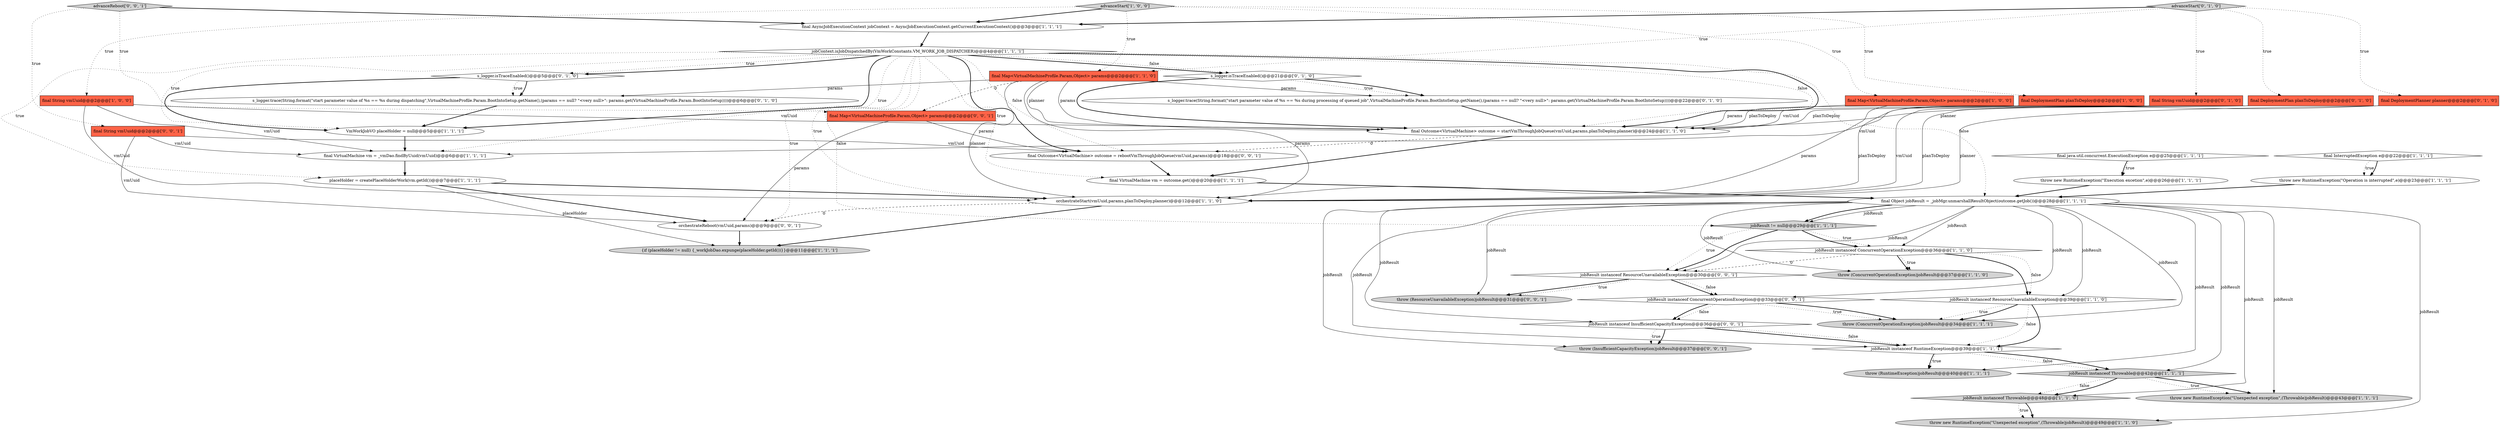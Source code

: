 digraph {
34 [style = filled, label = "s_logger.isTraceEnabled()@@@5@@@['0', '1', '0']", fillcolor = white, shape = diamond image = "AAA1AAABBB2BBB"];
20 [style = filled, label = "jobResult instanceof ConcurrentOperationException@@@36@@@['1', '1', '0']", fillcolor = white, shape = diamond image = "AAA0AAABBB1BBB"];
28 [style = filled, label = "final Object jobResult = _jobMgr.unmarshallResultObject(outcome.getJob())@@@28@@@['1', '1', '1']", fillcolor = white, shape = ellipse image = "AAA0AAABBB1BBB"];
35 [style = filled, label = "s_logger.trace(String.format(\"start parameter value of %s == %s during dispatching\",VirtualMachineProfile.Param.BootIntoSetup.getName(),(params == null? \"<very null>\": params.get(VirtualMachineProfile.Param.BootIntoSetup))))@@@6@@@['0', '1', '0']", fillcolor = white, shape = ellipse image = "AAA1AAABBB2BBB"];
25 [style = filled, label = "throw new RuntimeException(\"Execution excetion\",e)@@@26@@@['1', '1', '1']", fillcolor = white, shape = ellipse image = "AAA0AAABBB1BBB"];
0 [style = filled, label = "final AsyncJobExecutionContext jobContext = AsyncJobExecutionContext.getCurrentExecutionContext()@@@3@@@['1', '1', '1']", fillcolor = white, shape = ellipse image = "AAA0AAABBB1BBB"];
44 [style = filled, label = "jobResult instanceof ConcurrentOperationException@@@33@@@['0', '0', '1']", fillcolor = white, shape = diamond image = "AAA0AAABBB3BBB"];
21 [style = filled, label = "final DeploymentPlan planToDeploy@@@2@@@['1', '0', '0']", fillcolor = tomato, shape = box image = "AAA0AAABBB1BBB"];
16 [style = filled, label = "throw new RuntimeException(\"Unexpected exception\",(Throwable)jobResult)@@@49@@@['1', '1', '0']", fillcolor = lightgray, shape = ellipse image = "AAA0AAABBB1BBB"];
10 [style = filled, label = "VmWorkJobVO placeHolder = null@@@5@@@['1', '1', '1']", fillcolor = white, shape = ellipse image = "AAA0AAABBB1BBB"];
11 [style = filled, label = "final Outcome<VirtualMachine> outcome = startVmThroughJobQueue(vmUuid,params,planToDeploy,planner)@@@24@@@['1', '1', '0']", fillcolor = white, shape = ellipse image = "AAA0AAABBB1BBB"];
22 [style = filled, label = "throw (ConcurrentOperationException)jobResult@@@34@@@['1', '1', '1']", fillcolor = lightgray, shape = ellipse image = "AAA0AAABBB1BBB"];
2 [style = filled, label = "jobResult instanceof Throwable@@@48@@@['1', '1', '0']", fillcolor = lightgray, shape = diamond image = "AAA0AAABBB1BBB"];
5 [style = filled, label = "jobResult instanceof ResourceUnavailableException@@@39@@@['1', '1', '0']", fillcolor = white, shape = diamond image = "AAA0AAABBB1BBB"];
39 [style = filled, label = "final Outcome<VirtualMachine> outcome = rebootVmThroughJobQueue(vmUuid,params)@@@18@@@['0', '0', '1']", fillcolor = white, shape = ellipse image = "AAA0AAABBB3BBB"];
37 [style = filled, label = "s_logger.isTraceEnabled()@@@21@@@['0', '1', '0']", fillcolor = white, shape = diamond image = "AAA1AAABBB2BBB"];
14 [style = filled, label = "final InterruptedException e@@@22@@@['1', '1', '1']", fillcolor = white, shape = diamond image = "AAA0AAABBB1BBB"];
30 [style = filled, label = "final DeploymentPlanner planner@@@2@@@['0', '1', '0']", fillcolor = tomato, shape = box image = "AAA0AAABBB2BBB"];
18 [style = filled, label = "jobResult instanceof RuntimeException@@@39@@@['1', '1', '1']", fillcolor = white, shape = diamond image = "AAA0AAABBB1BBB"];
24 [style = filled, label = "{if (placeHolder != null) {_workJobDao.expunge(placeHolder.getId())}}@@@11@@@['1', '1', '1']", fillcolor = lightgray, shape = ellipse image = "AAA0AAABBB1BBB"];
13 [style = filled, label = "jobResult instanceof Throwable@@@42@@@['1', '1', '1']", fillcolor = lightgray, shape = diamond image = "AAA0AAABBB1BBB"];
38 [style = filled, label = "jobResult instanceof InsufficientCapacityException@@@36@@@['0', '0', '1']", fillcolor = white, shape = diamond image = "AAA0AAABBB3BBB"];
41 [style = filled, label = "jobResult instanceof ResourceUnavailableException@@@30@@@['0', '0', '1']", fillcolor = white, shape = diamond image = "AAA0AAABBB3BBB"];
9 [style = filled, label = "placeHolder = createPlaceHolderWork(vm.getId())@@@7@@@['1', '1', '1']", fillcolor = white, shape = ellipse image = "AAA0AAABBB1BBB"];
46 [style = filled, label = "final Map<VirtualMachineProfile.Param,Object> params@@@2@@@['0', '0', '1']", fillcolor = tomato, shape = box image = "AAA0AAABBB3BBB"];
27 [style = filled, label = "final VirtualMachine vm = outcome.get()@@@20@@@['1', '1', '1']", fillcolor = white, shape = ellipse image = "AAA0AAABBB1BBB"];
43 [style = filled, label = "throw (InsufficientCapacityException)jobResult@@@37@@@['0', '0', '1']", fillcolor = lightgray, shape = ellipse image = "AAA0AAABBB3BBB"];
31 [style = filled, label = "advanceStart['0', '1', '0']", fillcolor = lightgray, shape = diamond image = "AAA0AAABBB2BBB"];
17 [style = filled, label = "final VirtualMachine vm = _vmDao.findByUuid(vmUuid)@@@6@@@['1', '1', '1']", fillcolor = white, shape = ellipse image = "AAA0AAABBB1BBB"];
26 [style = filled, label = "orchestrateStart(vmUuid,params,planToDeploy,planner)@@@12@@@['1', '1', '0']", fillcolor = white, shape = ellipse image = "AAA0AAABBB1BBB"];
6 [style = filled, label = "advanceStart['1', '0', '0']", fillcolor = lightgray, shape = diamond image = "AAA0AAABBB1BBB"];
15 [style = filled, label = "throw (ConcurrentOperationException)jobResult@@@37@@@['1', '1', '0']", fillcolor = lightgray, shape = ellipse image = "AAA0AAABBB1BBB"];
40 [style = filled, label = "orchestrateReboot(vmUuid,params)@@@9@@@['0', '0', '1']", fillcolor = white, shape = ellipse image = "AAA0AAABBB3BBB"];
33 [style = filled, label = "final String vmUuid@@@2@@@['0', '1', '0']", fillcolor = tomato, shape = box image = "AAA0AAABBB2BBB"];
29 [style = filled, label = "jobResult != null@@@29@@@['1', '1', '1']", fillcolor = lightgray, shape = diamond image = "AAA0AAABBB1BBB"];
47 [style = filled, label = "throw (ResourceUnavailableException)jobResult@@@31@@@['0', '0', '1']", fillcolor = lightgray, shape = ellipse image = "AAA0AAABBB3BBB"];
19 [style = filled, label = "final Map<VirtualMachineProfile.Param,Object> params@@@2@@@['1', '0', '0']", fillcolor = tomato, shape = box image = "AAA0AAABBB1BBB"];
3 [style = filled, label = "final java.util.concurrent.ExecutionException e@@@25@@@['1', '1', '1']", fillcolor = white, shape = diamond image = "AAA0AAABBB1BBB"];
23 [style = filled, label = "final Map<VirtualMachineProfile.Param,Object> params@@@2@@@['1', '1', '0']", fillcolor = tomato, shape = box image = "AAA0AAABBB1BBB"];
42 [style = filled, label = "advanceReboot['0', '0', '1']", fillcolor = lightgray, shape = diamond image = "AAA0AAABBB3BBB"];
1 [style = filled, label = "throw new RuntimeException(\"Unexpected exception\",(Throwable)jobResult)@@@43@@@['1', '1', '1']", fillcolor = lightgray, shape = ellipse image = "AAA0AAABBB1BBB"];
12 [style = filled, label = "final String vmUuid@@@2@@@['1', '0', '0']", fillcolor = tomato, shape = box image = "AAA0AAABBB1BBB"];
32 [style = filled, label = "final DeploymentPlan planToDeploy@@@2@@@['0', '1', '0']", fillcolor = tomato, shape = box image = "AAA0AAABBB2BBB"];
36 [style = filled, label = "s_logger.trace(String.format(\"start parameter value of %s == %s during processing of queued job\",VirtualMachineProfile.Param.BootIntoSetup.getName(),(params == null? \"<very null>\": params.get(VirtualMachineProfile.Param.BootIntoSetup))))@@@22@@@['0', '1', '0']", fillcolor = white, shape = ellipse image = "AAA1AAABBB2BBB"];
45 [style = filled, label = "final String vmUuid@@@2@@@['0', '0', '1']", fillcolor = tomato, shape = box image = "AAA0AAABBB3BBB"];
8 [style = filled, label = "jobContext.isJobDispatchedBy(VmWorkConstants.VM_WORK_JOB_DISPATCHER)@@@4@@@['1', '1', '1']", fillcolor = white, shape = diamond image = "AAA0AAABBB1BBB"];
4 [style = filled, label = "throw (RuntimeException)jobResult@@@40@@@['1', '1', '1']", fillcolor = lightgray, shape = ellipse image = "AAA0AAABBB1BBB"];
7 [style = filled, label = "throw new RuntimeException(\"Operation is interrupted\",e)@@@23@@@['1', '1', '1']", fillcolor = white, shape = ellipse image = "AAA0AAABBB1BBB"];
7->28 [style = bold, label=""];
6->23 [style = dotted, label="true"];
18->13 [style = dotted, label="false"];
5->22 [style = dotted, label="true"];
13->1 [style = dotted, label="true"];
30->11 [style = solid, label="planner"];
45->39 [style = solid, label="vmUuid"];
41->47 [style = bold, label=""];
8->29 [style = dotted, label="false"];
28->18 [style = solid, label="jobResult"];
8->39 [style = bold, label=""];
18->13 [style = bold, label=""];
39->27 [style = bold, label=""];
30->26 [style = solid, label="planner"];
0->8 [style = bold, label=""];
14->7 [style = dotted, label="true"];
11->39 [style = dashed, label="0"];
44->38 [style = dotted, label="false"];
11->27 [style = bold, label=""];
44->22 [style = dotted, label="true"];
26->40 [style = dashed, label="0"];
28->43 [style = solid, label="jobResult"];
25->28 [style = bold, label=""];
20->5 [style = dotted, label="false"];
34->10 [style = bold, label=""];
8->26 [style = dotted, label="true"];
28->4 [style = solid, label="jobResult"];
3->25 [style = bold, label=""];
31->30 [style = dotted, label="true"];
45->40 [style = solid, label="vmUuid"];
5->18 [style = bold, label=""];
33->26 [style = solid, label="vmUuid"];
31->32 [style = dotted, label="true"];
13->1 [style = bold, label=""];
9->26 [style = bold, label=""];
23->11 [style = solid, label="planner"];
8->28 [style = dotted, label="false"];
28->20 [style = solid, label="jobResult"];
21->11 [style = solid, label="planToDeploy"];
46->39 [style = solid, label="params"];
31->23 [style = dotted, label="true"];
28->29 [style = bold, label=""];
5->18 [style = dotted, label="false"];
26->24 [style = bold, label=""];
14->7 [style = bold, label=""];
8->27 [style = dotted, label="true"];
10->17 [style = bold, label=""];
27->28 [style = bold, label=""];
38->18 [style = bold, label=""];
41->44 [style = bold, label=""];
20->15 [style = bold, label=""];
8->34 [style = dotted, label="true"];
31->33 [style = dotted, label="true"];
28->47 [style = solid, label="jobResult"];
9->40 [style = bold, label=""];
8->37 [style = bold, label=""];
23->11 [style = solid, label="params"];
28->41 [style = solid, label="jobResult"];
28->16 [style = solid, label="jobResult"];
32->11 [style = solid, label="planToDeploy"];
45->17 [style = solid, label="vmUuid"];
38->43 [style = bold, label=""];
29->41 [style = dotted, label="true"];
28->1 [style = solid, label="jobResult"];
28->5 [style = solid, label="jobResult"];
23->35 [style = solid, label="params"];
23->36 [style = solid, label="params"];
17->9 [style = bold, label=""];
46->40 [style = solid, label="params"];
28->13 [style = solid, label="jobResult"];
5->22 [style = bold, label=""];
3->25 [style = dotted, label="true"];
2->16 [style = bold, label=""];
28->15 [style = solid, label="jobResult"];
34->35 [style = bold, label=""];
6->12 [style = dotted, label="true"];
12->26 [style = solid, label="vmUuid"];
38->18 [style = dotted, label="false"];
37->36 [style = dotted, label="true"];
8->10 [style = bold, label=""];
29->20 [style = dotted, label="true"];
20->41 [style = dashed, label="0"];
8->10 [style = dotted, label="true"];
9->24 [style = solid, label="placeHolder"];
8->40 [style = dotted, label="true"];
8->11 [style = dotted, label="false"];
6->19 [style = dotted, label="true"];
20->5 [style = bold, label=""];
6->0 [style = bold, label=""];
29->41 [style = bold, label=""];
19->11 [style = solid, label="params"];
41->44 [style = dotted, label="false"];
35->10 [style = bold, label=""];
2->16 [style = dotted, label="true"];
42->46 [style = dotted, label="true"];
8->39 [style = dotted, label="false"];
18->4 [style = dotted, label="true"];
28->22 [style = solid, label="jobResult"];
32->26 [style = solid, label="planToDeploy"];
8->37 [style = dotted, label="false"];
19->26 [style = solid, label="params"];
28->38 [style = solid, label="jobResult"];
36->11 [style = bold, label=""];
38->43 [style = dotted, label="true"];
6->21 [style = dotted, label="true"];
23->46 [style = dashed, label="0"];
40->24 [style = bold, label=""];
8->17 [style = dotted, label="true"];
12->17 [style = solid, label="vmUuid"];
29->20 [style = bold, label=""];
12->11 [style = solid, label="vmUuid"];
42->0 [style = bold, label=""];
33->17 [style = solid, label="vmUuid"];
42->45 [style = dotted, label="true"];
33->11 [style = solid, label="vmUuid"];
28->29 [style = solid, label="jobResult"];
41->47 [style = dotted, label="true"];
23->26 [style = solid, label="planner"];
28->44 [style = solid, label="jobResult"];
34->35 [style = dotted, label="true"];
8->34 [style = bold, label=""];
21->26 [style = solid, label="planToDeploy"];
44->38 [style = bold, label=""];
20->15 [style = dotted, label="true"];
8->11 [style = bold, label=""];
28->2 [style = solid, label="jobResult"];
37->36 [style = bold, label=""];
13->2 [style = dotted, label="false"];
37->11 [style = bold, label=""];
23->26 [style = solid, label="params"];
13->2 [style = bold, label=""];
44->22 [style = bold, label=""];
18->4 [style = bold, label=""];
31->0 [style = bold, label=""];
8->9 [style = dotted, label="true"];
}
